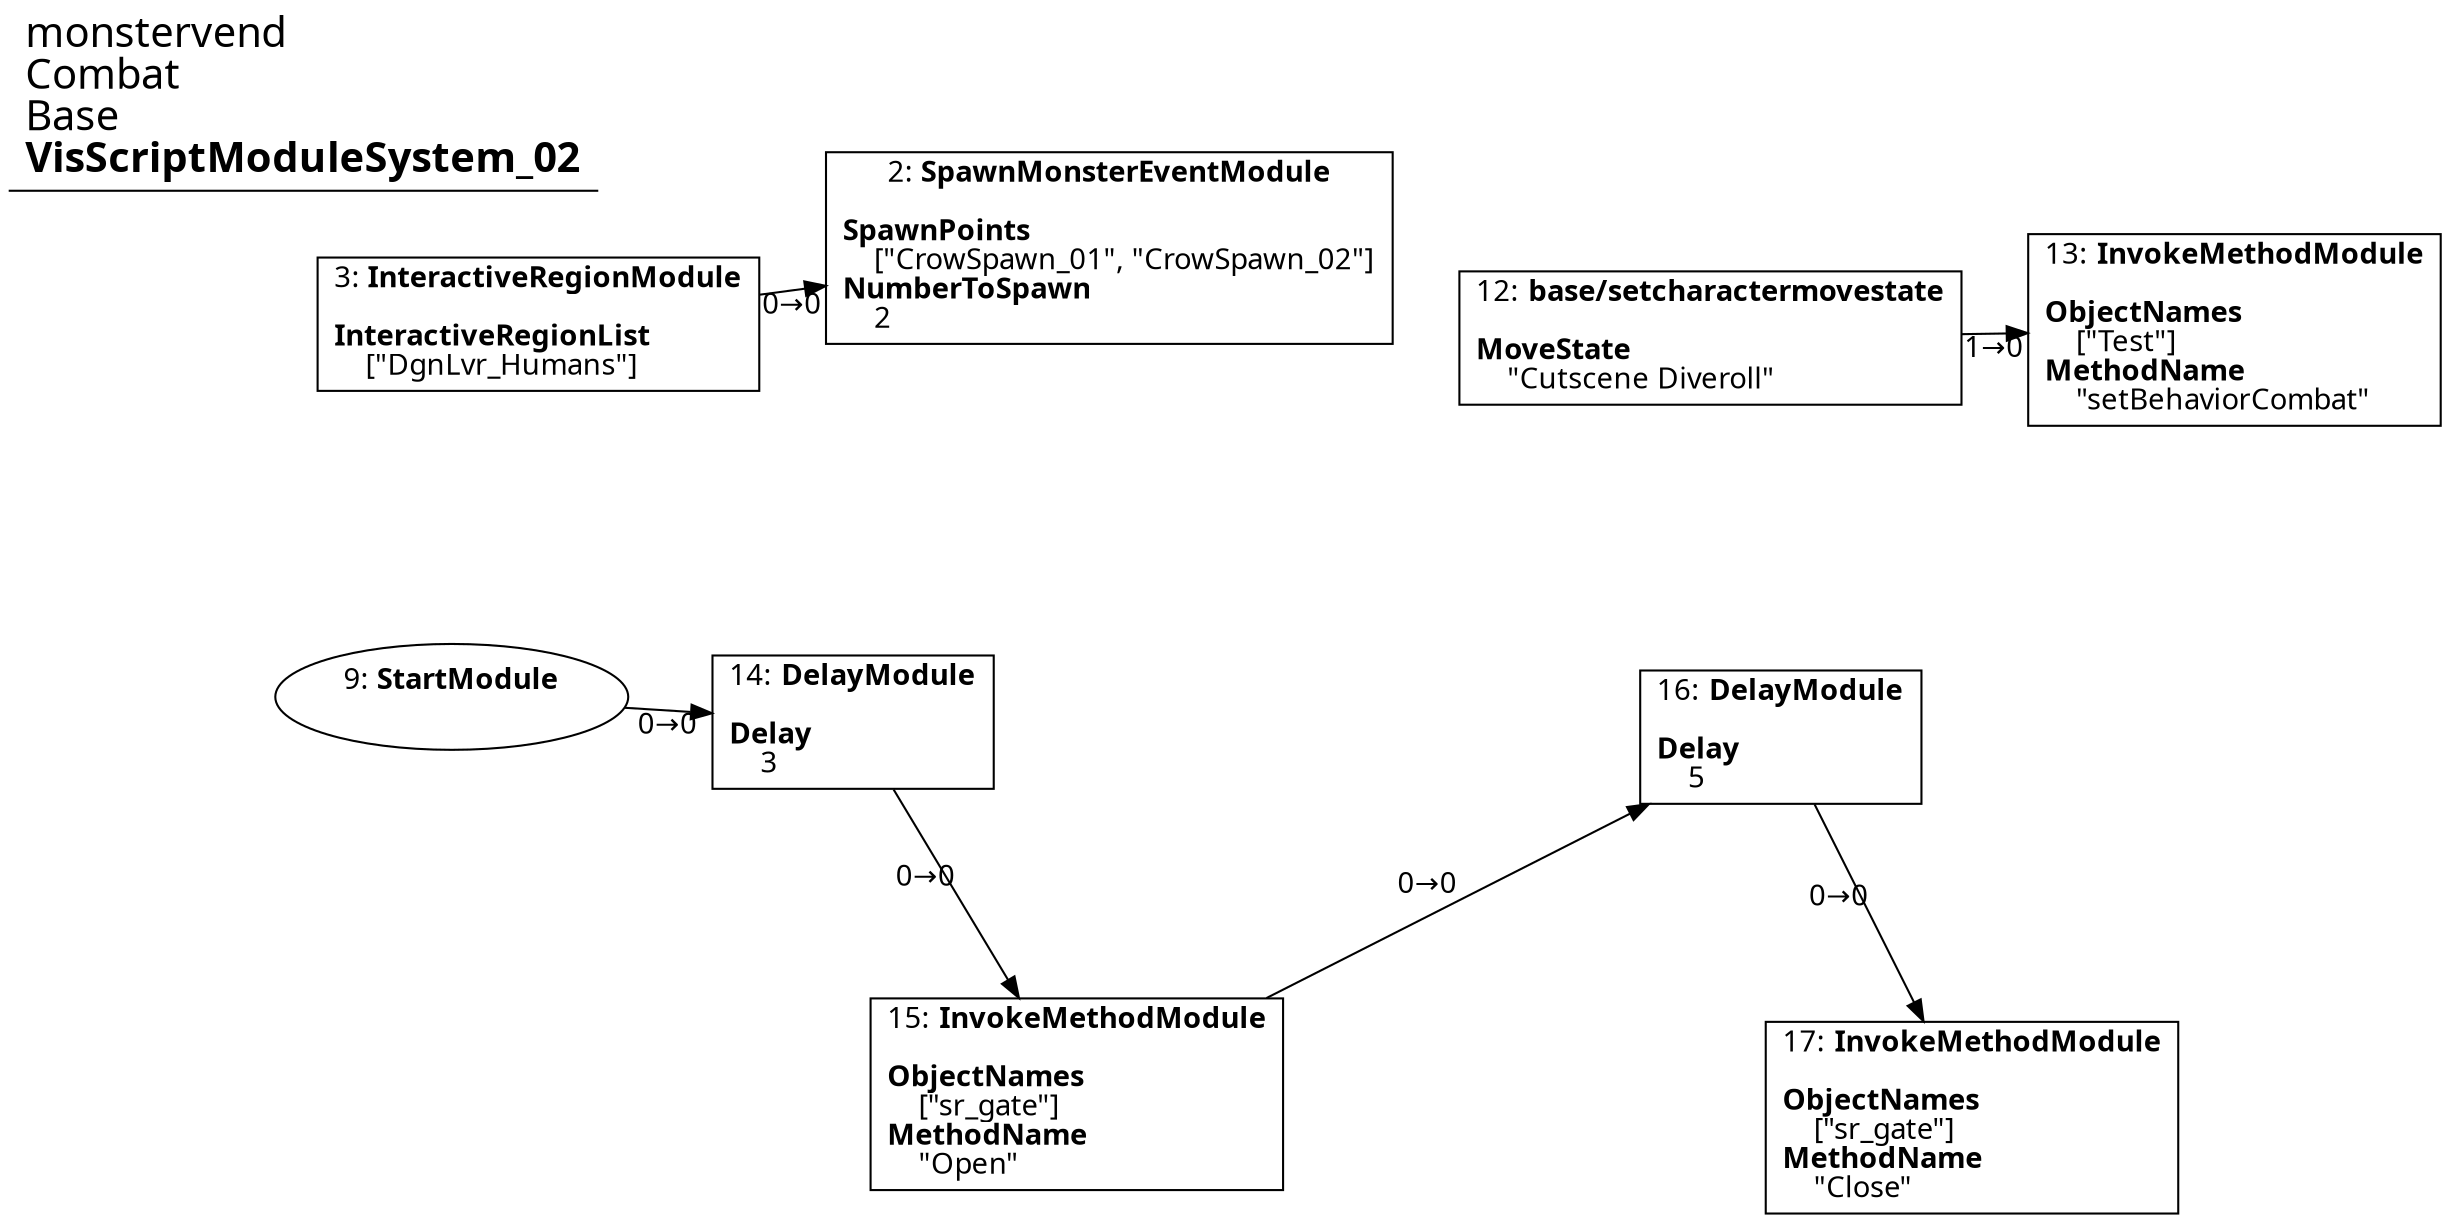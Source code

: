 digraph {
    layout = fdp;
    overlap = prism;
    sep = "+16";
    splines = spline;

    node [ shape = box ];

    graph [ fontname = "Segoe UI" ];
    node [ fontname = "Segoe UI" ];
    edge [ fontname = "Segoe UI" ];

    2 [ label = <2: <b>SpawnMonsterEventModule</b><br/><br/><b>SpawnPoints</b><br align="left"/>    [&quot;CrowSpawn_01&quot;, &quot;CrowSpawn_02&quot;]<br align="left"/><b>NumberToSpawn</b><br align="left"/>    2<br align="left"/>> ];
    2 [ pos = "0.30800003,-0.116000004!" ];

    3 [ label = <3: <b>InteractiveRegionModule</b><br/><br/><b>InteractiveRegionList</b><br align="left"/>    [&quot;DgnLvr_Humans&quot;]<br align="left"/>> ];
    3 [ pos = "0.052,-0.116000004!" ];
    3 -> 2 [ label = "0→0" ];

    9 [ label = <9: <b>StartModule</b><br/><br/>> ];
    9 [ shape = oval ]
    9 [ pos = "0.085,-0.418!" ];
    9 -> 14 [ label = "0→0" ];

    12 [ label = <12: <b>base/setcharactermovestate</b><br/><br/><b>MoveState</b><br align="left"/>    &quot;Cutscene Diveroll&quot;<br align="left"/>> ];
    12 [ pos = "0.624,-0.18100001!" ];
    12 -> 13 [ label = "1→0" ];

    13 [ label = <13: <b>InvokeMethodModule</b><br/><br/><b>ObjectNames</b><br align="left"/>    [&quot;Test&quot;]<br align="left"/><b>MethodName</b><br align="left"/>    &quot;setBehaviorCombat&quot;<br align="left"/>> ];
    13 [ pos = "0.878,-0.18200001!" ];

    14 [ label = <14: <b>DelayModule</b><br/><br/><b>Delay</b><br align="left"/>    3<br align="left"/>> ];
    14 [ pos = "0.26700002,-0.42800003!" ];
    14 -> 15 [ label = "0→0" ];

    15 [ label = <15: <b>InvokeMethodModule</b><br/><br/><b>ObjectNames</b><br align="left"/>    [&quot;sr_gate&quot;]<br align="left"/><b>MethodName</b><br align="left"/>    &quot;Open&quot;<br align="left"/>> ];
    15 [ pos = "0.42000002,-0.67300004!" ];
    15 -> 16 [ label = "0→0" ];

    16 [ label = <16: <b>DelayModule</b><br/><br/><b>Delay</b><br align="left"/>    5<br align="left"/>> ];
    16 [ pos = "0.767,-0.44400004!" ];
    16 -> 17 [ label = "0→0" ];

    17 [ label = <17: <b>InvokeMethodModule</b><br/><br/><b>ObjectNames</b><br align="left"/>    [&quot;sr_gate&quot;]<br align="left"/><b>MethodName</b><br align="left"/>    &quot;Close&quot;<br align="left"/>> ];
    17 [ pos = "0.92,-0.689!" ];

    title [ pos = "0.051000003,-0.115!" ];
    title [ shape = underline ];
    title [ label = <<font point-size="20">monstervend<br align="left"/>Combat<br align="left"/>Base<br align="left"/><b>VisScriptModuleSystem_02</b><br align="left"/></font>> ];
}
